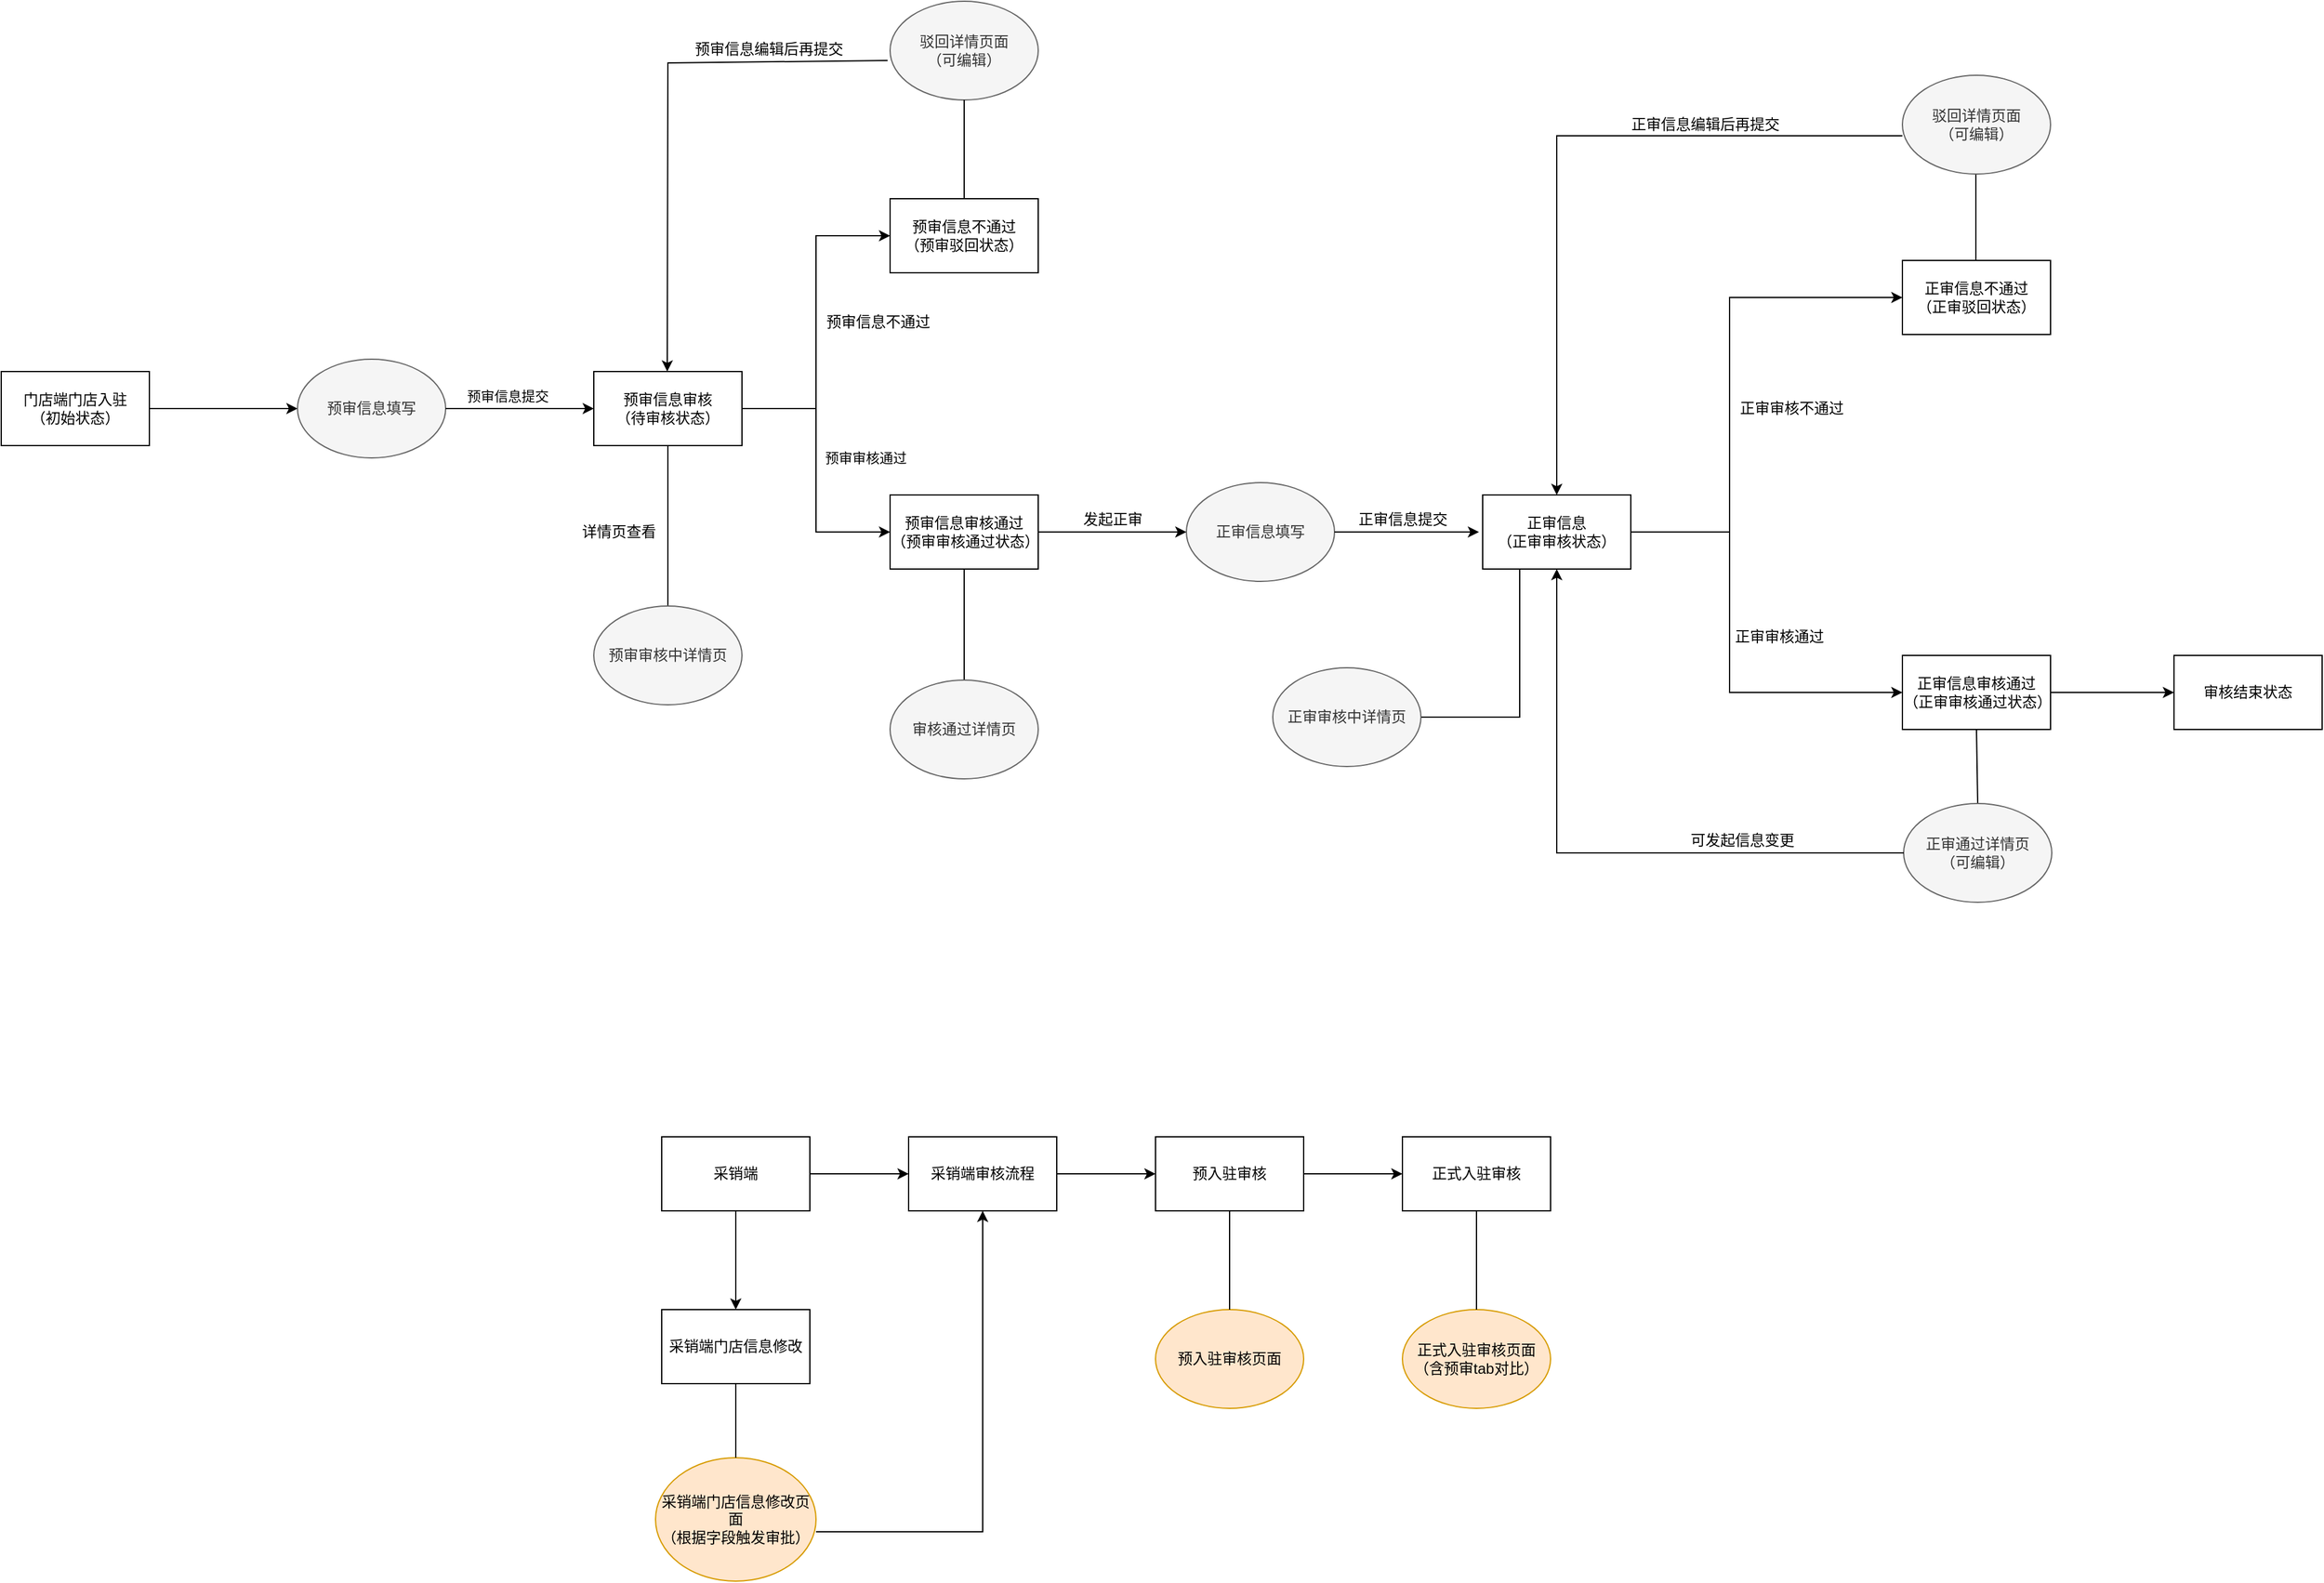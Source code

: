 <mxfile version="12.9.0" type="github"><diagram id="UaXr9zfoHUib3mg2eF8B" name="Page-1"><mxGraphModel dx="2066" dy="1114" grid="1" gridSize="10" guides="1" tooltips="1" connect="1" arrows="1" fold="1" page="1" pageScale="1" pageWidth="1600" pageHeight="900" math="0" shadow="0"><root><mxCell id="0"/><mxCell id="1" parent="0"/><mxCell id="dRDb8pNrMV4bF-zYGS25-3" value="" style="edgeStyle=orthogonalEdgeStyle;rounded=0;orthogonalLoop=1;jettySize=auto;html=1;" edge="1" parent="1" source="dRDb8pNrMV4bF-zYGS25-1"><mxGeometry relative="1" as="geometry"><mxPoint x="280" y="380" as="targetPoint"/></mxGeometry></mxCell><mxCell id="dRDb8pNrMV4bF-zYGS25-1" value="门店端门店入驻&lt;br&gt;（初始状态）" style="rounded=0;whiteSpace=wrap;html=1;" vertex="1" parent="1"><mxGeometry x="40" y="350" width="120" height="60" as="geometry"/></mxCell><mxCell id="dRDb8pNrMV4bF-zYGS25-5" value="&lt;span style=&quot;white-space: normal&quot;&gt;预审信息填写&lt;/span&gt;" style="ellipse;whiteSpace=wrap;html=1;fillColor=#f5f5f5;strokeColor=#666666;fontColor=#333333;" vertex="1" parent="1"><mxGeometry x="280" y="340" width="120" height="80" as="geometry"/></mxCell><mxCell id="dRDb8pNrMV4bF-zYGS25-11" value="预审信息提交" style="endArrow=classic;html=1;exitX=1;exitY=0.5;exitDx=0;exitDy=0;entryX=0;entryY=0.5;entryDx=0;entryDy=0;" edge="1" parent="1" source="dRDb8pNrMV4bF-zYGS25-5" target="dRDb8pNrMV4bF-zYGS25-12"><mxGeometry x="0.333" y="32" width="50" height="50" relative="1" as="geometry"><mxPoint x="650" y="650" as="sourcePoint"/><mxPoint x="550" y="380" as="targetPoint"/><Array as="points"><mxPoint x="480" y="380"/></Array><mxPoint x="-30" y="22" as="offset"/></mxGeometry></mxCell><mxCell id="dRDb8pNrMV4bF-zYGS25-18" value="预审审核通过" style="edgeStyle=orthogonalEdgeStyle;rounded=0;orthogonalLoop=1;jettySize=auto;html=1;" edge="1" parent="1" source="dRDb8pNrMV4bF-zYGS25-12" target="dRDb8pNrMV4bF-zYGS25-17"><mxGeometry x="-0.455" y="-57" relative="1" as="geometry"><Array as="points"><mxPoint x="700" y="380"/><mxPoint x="700" y="480"/></Array><mxPoint x="97" y="40" as="offset"/></mxGeometry></mxCell><mxCell id="dRDb8pNrMV4bF-zYGS25-29" value="" style="edgeStyle=orthogonalEdgeStyle;rounded=0;orthogonalLoop=1;jettySize=auto;html=1;" edge="1" parent="1" source="dRDb8pNrMV4bF-zYGS25-12" target="dRDb8pNrMV4bF-zYGS25-28"><mxGeometry relative="1" as="geometry"><Array as="points"><mxPoint x="700" y="380"/><mxPoint x="700" y="240"/></Array></mxGeometry></mxCell><mxCell id="dRDb8pNrMV4bF-zYGS25-12" value="预审信息审核&lt;br&gt;（待审核状态）" style="rounded=0;whiteSpace=wrap;html=1;" vertex="1" parent="1"><mxGeometry x="520" y="350" width="120" height="60" as="geometry"/></mxCell><mxCell id="dRDb8pNrMV4bF-zYGS25-28" value="预审信息不通过&lt;br&gt;（预审驳回状态）" style="rounded=0;whiteSpace=wrap;html=1;" vertex="1" parent="1"><mxGeometry x="760" y="210" width="120" height="60" as="geometry"/></mxCell><mxCell id="dRDb8pNrMV4bF-zYGS25-17" value="预审信息审核通过&lt;br&gt;（预审审核通过状态）" style="rounded=0;whiteSpace=wrap;html=1;" vertex="1" parent="1"><mxGeometry x="760" y="450" width="120" height="60" as="geometry"/></mxCell><mxCell id="dRDb8pNrMV4bF-zYGS25-50" value="" style="edgeStyle=orthogonalEdgeStyle;rounded=0;orthogonalLoop=1;jettySize=auto;html=1;" edge="1" parent="1" source="dRDb8pNrMV4bF-zYGS25-22" target="dRDb8pNrMV4bF-zYGS25-49"><mxGeometry relative="1" as="geometry"><Array as="points"><mxPoint x="1440" y="480"/><mxPoint x="1440" y="290"/></Array></mxGeometry></mxCell><mxCell id="dRDb8pNrMV4bF-zYGS25-22" value="正审信息&lt;br&gt;（正审审核状态）" style="rounded=0;whiteSpace=wrap;html=1;" vertex="1" parent="1"><mxGeometry x="1240" y="450" width="120" height="60" as="geometry"/></mxCell><mxCell id="dRDb8pNrMV4bF-zYGS25-49" value="正审信息不通过&lt;br&gt;（正审驳回状态）" style="rounded=0;whiteSpace=wrap;html=1;" vertex="1" parent="1"><mxGeometry x="1580" y="260" width="120" height="60" as="geometry"/></mxCell><mxCell id="dRDb8pNrMV4bF-zYGS25-15" value="" style="endArrow=none;html=1;entryX=0.5;entryY=1;entryDx=0;entryDy=0;exitX=0.5;exitY=0;exitDx=0;exitDy=0;" edge="1" parent="1" source="dRDb8pNrMV4bF-zYGS25-16" target="dRDb8pNrMV4bF-zYGS25-12"><mxGeometry width="50" height="50" relative="1" as="geometry"><mxPoint x="580" y="530" as="sourcePoint"/><mxPoint x="910" y="620" as="targetPoint"/><Array as="points"/></mxGeometry></mxCell><mxCell id="dRDb8pNrMV4bF-zYGS25-16" value="预审审核中详情页" style="ellipse;whiteSpace=wrap;html=1;fillColor=#f5f5f5;strokeColor=#666666;fontColor=#333333;" vertex="1" parent="1"><mxGeometry x="520" y="540" width="120" height="80" as="geometry"/></mxCell><mxCell id="dRDb8pNrMV4bF-zYGS25-19" value="" style="endArrow=none;html=1;entryX=0.5;entryY=1;entryDx=0;entryDy=0;exitX=0.5;exitY=0;exitDx=0;exitDy=0;" edge="1" parent="1" source="dRDb8pNrMV4bF-zYGS25-20" target="dRDb8pNrMV4bF-zYGS25-17"><mxGeometry width="50" height="50" relative="1" as="geometry"><mxPoint x="820" y="480" as="sourcePoint"/><mxPoint x="590" y="420" as="targetPoint"/><Array as="points"/></mxGeometry></mxCell><mxCell id="dRDb8pNrMV4bF-zYGS25-20" value="审核通过详情页" style="ellipse;whiteSpace=wrap;html=1;fillColor=#f5f5f5;strokeColor=#666666;fontColor=#333333;" vertex="1" parent="1"><mxGeometry x="760" y="600" width="120" height="80" as="geometry"/></mxCell><mxCell id="dRDb8pNrMV4bF-zYGS25-24" value="发起正审" style="text;html=1;align=center;verticalAlign=middle;resizable=0;points=[];autosize=1;" vertex="1" parent="1"><mxGeometry x="910" y="460" width="60" height="20" as="geometry"/></mxCell><mxCell id="dRDb8pNrMV4bF-zYGS25-25" value="正审信息填写" style="ellipse;whiteSpace=wrap;html=1;fillColor=#f5f5f5;strokeColor=#666666;fontColor=#333333;" vertex="1" parent="1"><mxGeometry x="1000" y="440" width="120" height="80" as="geometry"/></mxCell><mxCell id="dRDb8pNrMV4bF-zYGS25-26" value="" style="endArrow=classic;html=1;exitX=1;exitY=0.5;exitDx=0;exitDy=0;" edge="1" parent="1" source="dRDb8pNrMV4bF-zYGS25-25"><mxGeometry width="50" height="50" relative="1" as="geometry"><mxPoint x="1120" y="370" as="sourcePoint"/><mxPoint x="1237" y="480" as="targetPoint"/></mxGeometry></mxCell><mxCell id="dRDb8pNrMV4bF-zYGS25-27" value="正审信息提交" style="text;html=1;align=center;verticalAlign=middle;resizable=0;points=[];autosize=1;" vertex="1" parent="1"><mxGeometry x="1130" y="460" width="90" height="20" as="geometry"/></mxCell><mxCell id="dRDb8pNrMV4bF-zYGS25-30" value="预审信息不通过" style="text;html=1;align=center;verticalAlign=middle;resizable=0;points=[];autosize=1;" vertex="1" parent="1"><mxGeometry x="700" y="300" width="100" height="20" as="geometry"/></mxCell><mxCell id="dRDb8pNrMV4bF-zYGS25-32" value="驳回详情页面&lt;br&gt;（可编辑）" style="ellipse;whiteSpace=wrap;html=1;fillColor=#f5f5f5;strokeColor=#666666;fontColor=#333333;" vertex="1" parent="1"><mxGeometry x="760" y="50" width="120" height="80" as="geometry"/></mxCell><mxCell id="dRDb8pNrMV4bF-zYGS25-33" value="" style="endArrow=none;html=1;entryX=0.5;entryY=1;entryDx=0;entryDy=0;" edge="1" parent="1" target="dRDb8pNrMV4bF-zYGS25-32"><mxGeometry width="50" height="50" relative="1" as="geometry"><mxPoint x="820" y="210" as="sourcePoint"/><mxPoint x="870" y="160" as="targetPoint"/></mxGeometry></mxCell><mxCell id="dRDb8pNrMV4bF-zYGS25-34" value="" style="endArrow=classic;html=1;exitX=1;exitY=0.5;exitDx=0;exitDy=0;" edge="1" parent="1" source="dRDb8pNrMV4bF-zYGS25-17"><mxGeometry width="50" height="50" relative="1" as="geometry"><mxPoint x="900" y="500" as="sourcePoint"/><mxPoint x="1000" y="480" as="targetPoint"/></mxGeometry></mxCell><mxCell id="dRDb8pNrMV4bF-zYGS25-35" value="" style="endArrow=classic;html=1;exitX=-0.017;exitY=0.6;exitDx=0;exitDy=0;exitPerimeter=0;rounded=0;" edge="1" parent="1" source="dRDb8pNrMV4bF-zYGS25-32"><mxGeometry width="50" height="50" relative="1" as="geometry"><mxPoint x="579.5" y="90" as="sourcePoint"/><mxPoint x="579.5" y="350" as="targetPoint"/><Array as="points"><mxPoint x="580" y="100"/></Array></mxGeometry></mxCell><mxCell id="dRDb8pNrMV4bF-zYGS25-36" value="预审信息编辑后再提交" style="text;html=1;" vertex="1" parent="1"><mxGeometry x="600" y="75" width="100" height="30" as="geometry"/></mxCell><mxCell id="dRDb8pNrMV4bF-zYGS25-37" value="详情页查看" style="text;html=1;align=center;verticalAlign=middle;resizable=0;points=[];autosize=1;" vertex="1" parent="1"><mxGeometry x="500" y="470" width="80" height="20" as="geometry"/></mxCell><mxCell id="dRDb8pNrMV4bF-zYGS25-43" value="" style="endArrow=none;html=1;entryX=0.25;entryY=1;entryDx=0;entryDy=0;exitX=1;exitY=0.5;exitDx=0;exitDy=0;rounded=0;" edge="1" parent="1" source="dRDb8pNrMV4bF-zYGS25-44" target="dRDb8pNrMV4bF-zYGS25-22"><mxGeometry width="50" height="50" relative="1" as="geometry"><mxPoint x="1300" y="620" as="sourcePoint"/><mxPoint x="1190" y="570" as="targetPoint"/><Array as="points"><mxPoint x="1270" y="630"/></Array></mxGeometry></mxCell><mxCell id="dRDb8pNrMV4bF-zYGS25-44" value="正审审核中详情页" style="ellipse;whiteSpace=wrap;html=1;fillColor=#f5f5f5;strokeColor=#666666;fontColor=#333333;" vertex="1" parent="1"><mxGeometry x="1070" y="590" width="120" height="80" as="geometry"/></mxCell><mxCell id="dRDb8pNrMV4bF-zYGS25-63" value="" style="edgeStyle=orthogonalEdgeStyle;rounded=0;orthogonalLoop=1;jettySize=auto;html=1;" edge="1" parent="1" source="dRDb8pNrMV4bF-zYGS25-45" target="dRDb8pNrMV4bF-zYGS25-62"><mxGeometry relative="1" as="geometry"/></mxCell><mxCell id="dRDb8pNrMV4bF-zYGS25-45" value="正审信息审核通过&lt;br&gt;（正审审核通过状态）" style="rounded=0;whiteSpace=wrap;html=1;" vertex="1" parent="1"><mxGeometry x="1580" y="580" width="120" height="60" as="geometry"/></mxCell><mxCell id="dRDb8pNrMV4bF-zYGS25-62" value="审核结束状态" style="rounded=0;whiteSpace=wrap;html=1;" vertex="1" parent="1"><mxGeometry x="1800" y="580" width="120" height="60" as="geometry"/></mxCell><mxCell id="dRDb8pNrMV4bF-zYGS25-47" value="" style="endArrow=classic;html=1;entryX=0;entryY=0.5;entryDx=0;entryDy=0;rounded=0;" edge="1" parent="1" target="dRDb8pNrMV4bF-zYGS25-45"><mxGeometry width="50" height="50" relative="1" as="geometry"><mxPoint x="1360" y="480" as="sourcePoint"/><mxPoint x="1410" y="570" as="targetPoint"/><Array as="points"><mxPoint x="1440" y="480"/><mxPoint x="1440" y="610"/></Array></mxGeometry></mxCell><mxCell id="dRDb8pNrMV4bF-zYGS25-48" value="正审审核通过" style="text;html=1;align=center;verticalAlign=middle;resizable=0;points=[];labelBackgroundColor=#ffffff;" vertex="1" connectable="0" parent="dRDb8pNrMV4bF-zYGS25-47"><mxGeometry x="-0.304" y="-27" relative="1" as="geometry"><mxPoint x="67" y="43" as="offset"/></mxGeometry></mxCell><mxCell id="dRDb8pNrMV4bF-zYGS25-51" value="正审审核不通过&lt;br&gt;" style="text;html=1;align=center;verticalAlign=middle;resizable=0;points=[];autosize=1;" vertex="1" parent="1"><mxGeometry x="1440" y="370" width="100" height="20" as="geometry"/></mxCell><mxCell id="dRDb8pNrMV4bF-zYGS25-52" value="" style="endArrow=none;html=1;" edge="1" parent="1"><mxGeometry width="50" height="50" relative="1" as="geometry"><mxPoint x="1639.5" y="260" as="sourcePoint"/><mxPoint x="1639.5" y="190" as="targetPoint"/><Array as="points"><mxPoint x="1639.5" y="230"/><mxPoint x="1639.5" y="210"/></Array></mxGeometry></mxCell><mxCell id="dRDb8pNrMV4bF-zYGS25-53" value="驳回详情页面&lt;br&gt;（可编辑）" style="ellipse;whiteSpace=wrap;html=1;fillColor=#f5f5f5;strokeColor=#666666;fontColor=#333333;" vertex="1" parent="1"><mxGeometry x="1580" y="110" width="120" height="80" as="geometry"/></mxCell><mxCell id="dRDb8pNrMV4bF-zYGS25-55" value="&lt;span style=&quot;text-align: left&quot;&gt;正审信息编辑后再提交&lt;/span&gt;" style="text;html=1;align=center;verticalAlign=middle;resizable=0;points=[];autosize=1;" vertex="1" parent="1"><mxGeometry x="1350" y="140" width="140" height="20" as="geometry"/></mxCell><mxCell id="dRDb8pNrMV4bF-zYGS25-56" value="" style="endArrow=none;html=1;entryX=0.5;entryY=1;entryDx=0;entryDy=0;exitX=0.5;exitY=0;exitDx=0;exitDy=0;" edge="1" parent="1" source="dRDb8pNrMV4bF-zYGS25-57" target="dRDb8pNrMV4bF-zYGS25-45"><mxGeometry width="50" height="50" relative="1" as="geometry"><mxPoint x="1570" y="690" as="sourcePoint"/><mxPoint x="1310" y="480" as="targetPoint"/><Array as="points"/></mxGeometry></mxCell><mxCell id="dRDb8pNrMV4bF-zYGS25-57" value="正审通过详情页&lt;br&gt;（可编辑）" style="ellipse;whiteSpace=wrap;html=1;fillColor=#f5f5f5;strokeColor=#666666;fontColor=#333333;" vertex="1" parent="1"><mxGeometry x="1581" y="700" width="120" height="80" as="geometry"/></mxCell><mxCell id="dRDb8pNrMV4bF-zYGS25-58" value="" style="endArrow=classic;html=1;entryX=0.5;entryY=0;entryDx=0;entryDy=0;exitX=0;exitY=0.613;exitDx=0;exitDy=0;exitPerimeter=0;rounded=0;" edge="1" parent="1" source="dRDb8pNrMV4bF-zYGS25-53" target="dRDb8pNrMV4bF-zYGS25-22"><mxGeometry width="50" height="50" relative="1" as="geometry"><mxPoint x="1300" y="150" as="sourcePoint"/><mxPoint x="1332" y="190" as="targetPoint"/><Array as="points"><mxPoint x="1300" y="159"/></Array></mxGeometry></mxCell><mxCell id="dRDb8pNrMV4bF-zYGS25-60" value="" style="endArrow=classic;html=1;exitX=0;exitY=0.5;exitDx=0;exitDy=0;entryX=0.5;entryY=1;entryDx=0;entryDy=0;rounded=0;" edge="1" parent="1" source="dRDb8pNrMV4bF-zYGS25-57" target="dRDb8pNrMV4bF-zYGS25-22"><mxGeometry width="50" height="50" relative="1" as="geometry"><mxPoint x="1260" y="530" as="sourcePoint"/><mxPoint x="1330" y="590" as="targetPoint"/><Array as="points"><mxPoint x="1300" y="740"/></Array></mxGeometry></mxCell><mxCell id="dRDb8pNrMV4bF-zYGS25-61" value="可发起信息变更" style="text;html=1;align=center;verticalAlign=middle;resizable=0;points=[];autosize=1;" vertex="1" parent="1"><mxGeometry x="1400" y="720" width="100" height="20" as="geometry"/></mxCell><mxCell id="dRDb8pNrMV4bF-zYGS25-66" value="" style="edgeStyle=orthogonalEdgeStyle;rounded=0;orthogonalLoop=1;jettySize=auto;html=1;" edge="1" parent="1" source="dRDb8pNrMV4bF-zYGS25-64" target="dRDb8pNrMV4bF-zYGS25-65"><mxGeometry relative="1" as="geometry"/></mxCell><mxCell id="dRDb8pNrMV4bF-zYGS25-64" value="采销端审核流程" style="rounded=0;whiteSpace=wrap;html=1;" vertex="1" parent="1"><mxGeometry x="775" y="970" width="120" height="60" as="geometry"/></mxCell><mxCell id="dRDb8pNrMV4bF-zYGS25-72" value="" style="edgeStyle=orthogonalEdgeStyle;rounded=0;orthogonalLoop=1;jettySize=auto;html=1;" edge="1" parent="1" source="dRDb8pNrMV4bF-zYGS25-65" target="dRDb8pNrMV4bF-zYGS25-71"><mxGeometry relative="1" as="geometry"/></mxCell><mxCell id="dRDb8pNrMV4bF-zYGS25-65" value="预入驻审核" style="rounded=0;whiteSpace=wrap;html=1;" vertex="1" parent="1"><mxGeometry x="975" y="970" width="120" height="60" as="geometry"/></mxCell><mxCell id="dRDb8pNrMV4bF-zYGS25-71" value="正式入驻审核" style="rounded=0;whiteSpace=wrap;html=1;" vertex="1" parent="1"><mxGeometry x="1175" y="970" width="120" height="60" as="geometry"/></mxCell><mxCell id="dRDb8pNrMV4bF-zYGS25-69" value="预入驻审核页面" style="ellipse;whiteSpace=wrap;html=1;fillColor=#ffe6cc;strokeColor=#d79b00;" vertex="1" parent="1"><mxGeometry x="975" y="1110" width="120" height="80" as="geometry"/></mxCell><mxCell id="dRDb8pNrMV4bF-zYGS25-70" value="" style="endArrow=none;html=1;entryX=0.5;entryY=1;entryDx=0;entryDy=0;" edge="1" parent="1" target="dRDb8pNrMV4bF-zYGS25-65"><mxGeometry width="50" height="50" relative="1" as="geometry"><mxPoint x="1035" y="1110" as="sourcePoint"/><mxPoint x="1085" y="1060" as="targetPoint"/></mxGeometry></mxCell><mxCell id="dRDb8pNrMV4bF-zYGS25-75" value="正式入驻审核页面&lt;br&gt;（含预审tab对比）" style="ellipse;whiteSpace=wrap;html=1;fillColor=#ffe6cc;strokeColor=#d79b00;" vertex="1" parent="1"><mxGeometry x="1175" y="1110" width="120" height="80" as="geometry"/></mxCell><mxCell id="dRDb8pNrMV4bF-zYGS25-76" value="" style="endArrow=none;html=1;entryX=0.5;entryY=1;entryDx=0;entryDy=0;" edge="1" parent="1" target="dRDb8pNrMV4bF-zYGS25-71"><mxGeometry width="50" height="50" relative="1" as="geometry"><mxPoint x="1235" y="1110" as="sourcePoint"/><mxPoint x="1285" y="1060" as="targetPoint"/></mxGeometry></mxCell><mxCell id="dRDb8pNrMV4bF-zYGS25-80" value="" style="edgeStyle=orthogonalEdgeStyle;rounded=0;orthogonalLoop=1;jettySize=auto;html=1;" edge="1" parent="1" source="dRDb8pNrMV4bF-zYGS25-77" target="dRDb8pNrMV4bF-zYGS25-79"><mxGeometry relative="1" as="geometry"/></mxCell><mxCell id="dRDb8pNrMV4bF-zYGS25-77" value="采销端" style="rounded=0;whiteSpace=wrap;html=1;" vertex="1" parent="1"><mxGeometry x="575" y="970" width="120" height="60" as="geometry"/></mxCell><mxCell id="dRDb8pNrMV4bF-zYGS25-79" value="采销端门店信息修改" style="rounded=0;whiteSpace=wrap;html=1;" vertex="1" parent="1"><mxGeometry x="575" y="1110" width="120" height="60" as="geometry"/></mxCell><mxCell id="dRDb8pNrMV4bF-zYGS25-78" value="" style="endArrow=classic;html=1;entryX=0;entryY=0.5;entryDx=0;entryDy=0;" edge="1" parent="1" target="dRDb8pNrMV4bF-zYGS25-64"><mxGeometry width="50" height="50" relative="1" as="geometry"><mxPoint x="695" y="1000" as="sourcePoint"/><mxPoint x="745" y="950" as="targetPoint"/><Array as="points"/></mxGeometry></mxCell><mxCell id="dRDb8pNrMV4bF-zYGS25-81" value="采销端门店信息修改页面&lt;br&gt;（根据字段触发审批）" style="ellipse;whiteSpace=wrap;html=1;fillColor=#ffe6cc;strokeColor=#d79b00;" vertex="1" parent="1"><mxGeometry x="570" y="1230" width="130" height="100" as="geometry"/></mxCell><mxCell id="dRDb8pNrMV4bF-zYGS25-82" value="" style="endArrow=none;html=1;entryX=0.5;entryY=1;entryDx=0;entryDy=0;" edge="1" parent="1" target="dRDb8pNrMV4bF-zYGS25-79"><mxGeometry width="50" height="50" relative="1" as="geometry"><mxPoint x="635" y="1230" as="sourcePoint"/><mxPoint x="685" y="1180" as="targetPoint"/></mxGeometry></mxCell><mxCell id="dRDb8pNrMV4bF-zYGS25-84" value="" style="endArrow=classic;html=1;entryX=0.5;entryY=1;entryDx=0;entryDy=0;rounded=0;" edge="1" parent="1" target="dRDb8pNrMV4bF-zYGS25-64"><mxGeometry width="50" height="50" relative="1" as="geometry"><mxPoint x="700" y="1290" as="sourcePoint"/><mxPoint x="845" y="1290" as="targetPoint"/><Array as="points"><mxPoint x="835" y="1290"/></Array></mxGeometry></mxCell></root></mxGraphModel></diagram></mxfile>